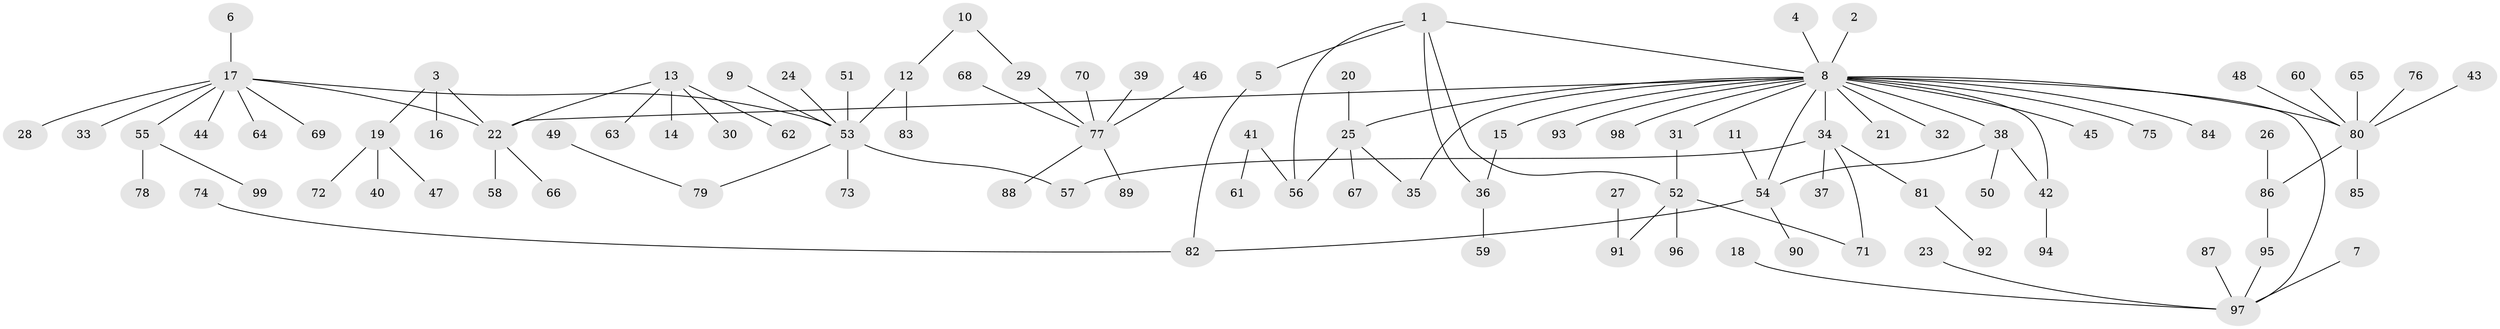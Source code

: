 // original degree distribution, {7: 0.014184397163120567, 22: 0.0070921985815602835, 6: 0.028368794326241134, 9: 0.02127659574468085, 2: 0.1702127659574468, 10: 0.0070921985815602835, 5: 0.028368794326241134, 4: 0.04964539007092199, 1: 0.624113475177305, 3: 0.04964539007092199}
// Generated by graph-tools (version 1.1) at 2025/36/03/04/25 23:36:43]
// undirected, 99 vertices, 108 edges
graph export_dot {
  node [color=gray90,style=filled];
  1;
  2;
  3;
  4;
  5;
  6;
  7;
  8;
  9;
  10;
  11;
  12;
  13;
  14;
  15;
  16;
  17;
  18;
  19;
  20;
  21;
  22;
  23;
  24;
  25;
  26;
  27;
  28;
  29;
  30;
  31;
  32;
  33;
  34;
  35;
  36;
  37;
  38;
  39;
  40;
  41;
  42;
  43;
  44;
  45;
  46;
  47;
  48;
  49;
  50;
  51;
  52;
  53;
  54;
  55;
  56;
  57;
  58;
  59;
  60;
  61;
  62;
  63;
  64;
  65;
  66;
  67;
  68;
  69;
  70;
  71;
  72;
  73;
  74;
  75;
  76;
  77;
  78;
  79;
  80;
  81;
  82;
  83;
  84;
  85;
  86;
  87;
  88;
  89;
  90;
  91;
  92;
  93;
  94;
  95;
  96;
  97;
  98;
  99;
  1 -- 5 [weight=1.0];
  1 -- 8 [weight=1.0];
  1 -- 36 [weight=1.0];
  1 -- 52 [weight=1.0];
  1 -- 56 [weight=1.0];
  2 -- 8 [weight=1.0];
  3 -- 16 [weight=1.0];
  3 -- 19 [weight=1.0];
  3 -- 22 [weight=1.0];
  4 -- 8 [weight=1.0];
  5 -- 82 [weight=1.0];
  6 -- 17 [weight=1.0];
  7 -- 97 [weight=1.0];
  8 -- 15 [weight=1.0];
  8 -- 21 [weight=1.0];
  8 -- 22 [weight=1.0];
  8 -- 25 [weight=1.0];
  8 -- 31 [weight=1.0];
  8 -- 32 [weight=1.0];
  8 -- 34 [weight=1.0];
  8 -- 35 [weight=1.0];
  8 -- 38 [weight=1.0];
  8 -- 42 [weight=1.0];
  8 -- 45 [weight=1.0];
  8 -- 54 [weight=1.0];
  8 -- 75 [weight=1.0];
  8 -- 80 [weight=1.0];
  8 -- 84 [weight=1.0];
  8 -- 93 [weight=1.0];
  8 -- 97 [weight=1.0];
  8 -- 98 [weight=1.0];
  9 -- 53 [weight=1.0];
  10 -- 12 [weight=1.0];
  10 -- 29 [weight=1.0];
  11 -- 54 [weight=1.0];
  12 -- 53 [weight=1.0];
  12 -- 83 [weight=1.0];
  13 -- 14 [weight=1.0];
  13 -- 22 [weight=1.0];
  13 -- 30 [weight=1.0];
  13 -- 62 [weight=1.0];
  13 -- 63 [weight=1.0];
  15 -- 36 [weight=1.0];
  17 -- 22 [weight=1.0];
  17 -- 28 [weight=1.0];
  17 -- 33 [weight=1.0];
  17 -- 44 [weight=1.0];
  17 -- 53 [weight=1.0];
  17 -- 55 [weight=1.0];
  17 -- 64 [weight=1.0];
  17 -- 69 [weight=1.0];
  18 -- 97 [weight=1.0];
  19 -- 40 [weight=1.0];
  19 -- 47 [weight=1.0];
  19 -- 72 [weight=1.0];
  20 -- 25 [weight=1.0];
  22 -- 58 [weight=1.0];
  22 -- 66 [weight=1.0];
  23 -- 97 [weight=1.0];
  24 -- 53 [weight=1.0];
  25 -- 35 [weight=1.0];
  25 -- 56 [weight=1.0];
  25 -- 67 [weight=1.0];
  26 -- 86 [weight=1.0];
  27 -- 91 [weight=1.0];
  29 -- 77 [weight=1.0];
  31 -- 52 [weight=1.0];
  34 -- 37 [weight=1.0];
  34 -- 57 [weight=1.0];
  34 -- 71 [weight=1.0];
  34 -- 81 [weight=1.0];
  36 -- 59 [weight=1.0];
  38 -- 42 [weight=1.0];
  38 -- 50 [weight=1.0];
  38 -- 54 [weight=1.0];
  39 -- 77 [weight=2.0];
  41 -- 56 [weight=1.0];
  41 -- 61 [weight=1.0];
  42 -- 94 [weight=1.0];
  43 -- 80 [weight=1.0];
  46 -- 77 [weight=1.0];
  48 -- 80 [weight=1.0];
  49 -- 79 [weight=1.0];
  51 -- 53 [weight=1.0];
  52 -- 71 [weight=1.0];
  52 -- 91 [weight=1.0];
  52 -- 96 [weight=1.0];
  53 -- 57 [weight=1.0];
  53 -- 73 [weight=1.0];
  53 -- 79 [weight=1.0];
  54 -- 82 [weight=1.0];
  54 -- 90 [weight=1.0];
  55 -- 78 [weight=1.0];
  55 -- 99 [weight=1.0];
  60 -- 80 [weight=1.0];
  65 -- 80 [weight=1.0];
  68 -- 77 [weight=1.0];
  70 -- 77 [weight=1.0];
  74 -- 82 [weight=1.0];
  76 -- 80 [weight=1.0];
  77 -- 88 [weight=1.0];
  77 -- 89 [weight=1.0];
  80 -- 85 [weight=1.0];
  80 -- 86 [weight=1.0];
  81 -- 92 [weight=1.0];
  86 -- 95 [weight=1.0];
  87 -- 97 [weight=1.0];
  95 -- 97 [weight=1.0];
}
